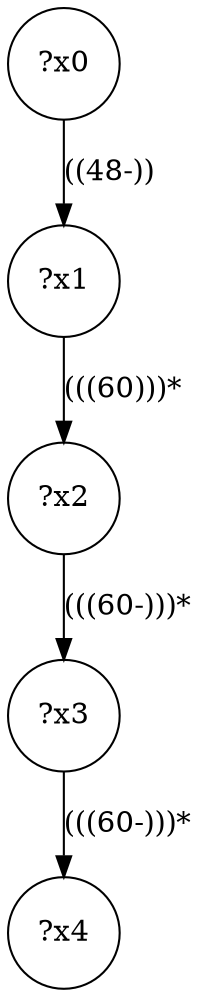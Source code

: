 digraph g {
	x0 [shape=circle, label="?x0"];
	x1 [shape=circle, label="?x1"];
	x0 -> x1 [label="((48-))"];
	x2 [shape=circle, label="?x2"];
	x1 -> x2 [label="(((60)))*"];
	x3 [shape=circle, label="?x3"];
	x2 -> x3 [label="(((60-)))*"];
	x4 [shape=circle, label="?x4"];
	x3 -> x4 [label="(((60-)))*"];
}
